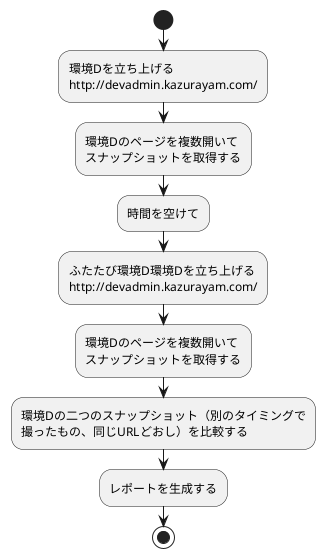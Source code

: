@startuml activity-chronosdiff-ja
start
:環境Dを立ち上げる\nhttp://devadmin.kazurayam.com/;
:環境Dのページを複数開いて\nスナップショットを取得する;
:時間を空けて;
:ふたたび環境D環境Dを立ち上げる\nhttp://devadmin.kazurayam.com/;
:環境Dのページを複数開いて\nスナップショットを取得する;
:環境Dの二つのスナップショット（別のタイミングで\n撮ったもの、同じURLどおし）を比較する;
:レポートを生成する;
stop
@enduml
